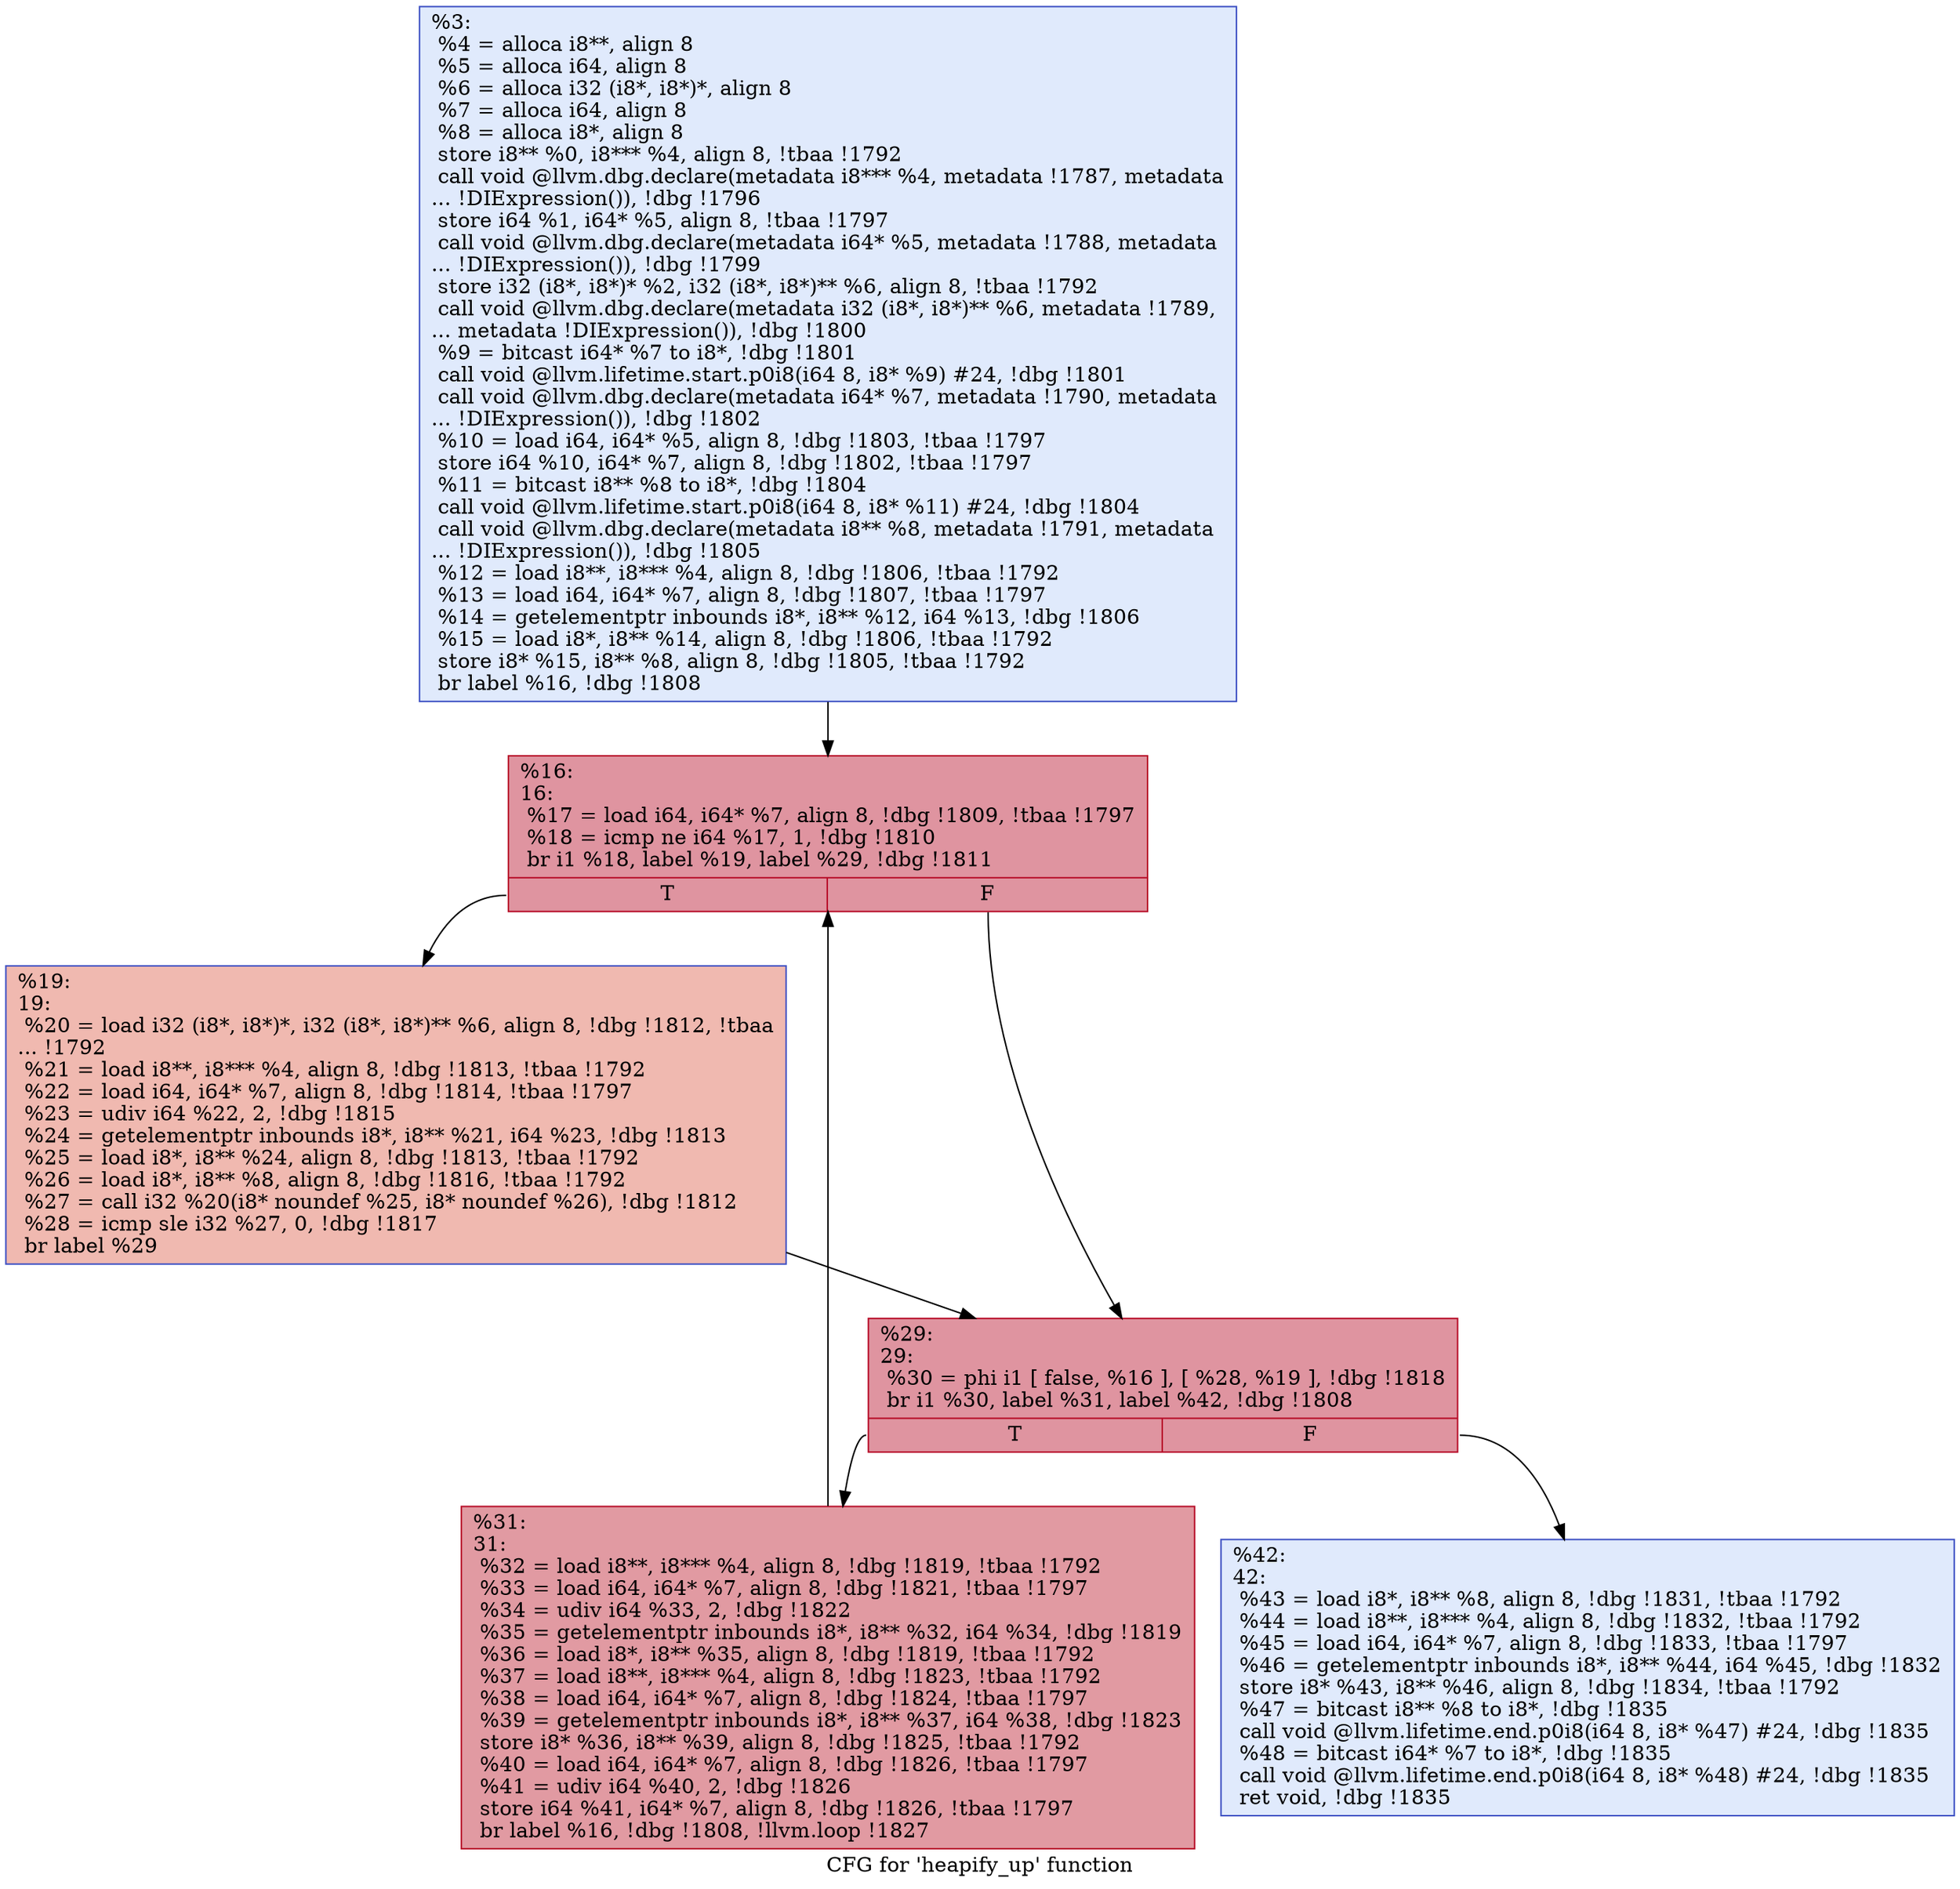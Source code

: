 digraph "CFG for 'heapify_up' function" {
	label="CFG for 'heapify_up' function";

	Node0x26b6550 [shape=record,color="#3d50c3ff", style=filled, fillcolor="#b9d0f970",label="{%3:\l  %4 = alloca i8**, align 8\l  %5 = alloca i64, align 8\l  %6 = alloca i32 (i8*, i8*)*, align 8\l  %7 = alloca i64, align 8\l  %8 = alloca i8*, align 8\l  store i8** %0, i8*** %4, align 8, !tbaa !1792\l  call void @llvm.dbg.declare(metadata i8*** %4, metadata !1787, metadata\l... !DIExpression()), !dbg !1796\l  store i64 %1, i64* %5, align 8, !tbaa !1797\l  call void @llvm.dbg.declare(metadata i64* %5, metadata !1788, metadata\l... !DIExpression()), !dbg !1799\l  store i32 (i8*, i8*)* %2, i32 (i8*, i8*)** %6, align 8, !tbaa !1792\l  call void @llvm.dbg.declare(metadata i32 (i8*, i8*)** %6, metadata !1789,\l... metadata !DIExpression()), !dbg !1800\l  %9 = bitcast i64* %7 to i8*, !dbg !1801\l  call void @llvm.lifetime.start.p0i8(i64 8, i8* %9) #24, !dbg !1801\l  call void @llvm.dbg.declare(metadata i64* %7, metadata !1790, metadata\l... !DIExpression()), !dbg !1802\l  %10 = load i64, i64* %5, align 8, !dbg !1803, !tbaa !1797\l  store i64 %10, i64* %7, align 8, !dbg !1802, !tbaa !1797\l  %11 = bitcast i8** %8 to i8*, !dbg !1804\l  call void @llvm.lifetime.start.p0i8(i64 8, i8* %11) #24, !dbg !1804\l  call void @llvm.dbg.declare(metadata i8** %8, metadata !1791, metadata\l... !DIExpression()), !dbg !1805\l  %12 = load i8**, i8*** %4, align 8, !dbg !1806, !tbaa !1792\l  %13 = load i64, i64* %7, align 8, !dbg !1807, !tbaa !1797\l  %14 = getelementptr inbounds i8*, i8** %12, i64 %13, !dbg !1806\l  %15 = load i8*, i8** %14, align 8, !dbg !1806, !tbaa !1792\l  store i8* %15, i8** %8, align 8, !dbg !1805, !tbaa !1792\l  br label %16, !dbg !1808\l}"];
	Node0x26b6550 -> Node0x26b8b90;
	Node0x26b8b90 [shape=record,color="#b70d28ff", style=filled, fillcolor="#b70d2870",label="{%16:\l16:                                               \l  %17 = load i64, i64* %7, align 8, !dbg !1809, !tbaa !1797\l  %18 = icmp ne i64 %17, 1, !dbg !1810\l  br i1 %18, label %19, label %29, !dbg !1811\l|{<s0>T|<s1>F}}"];
	Node0x26b8b90:s0 -> Node0x26b8be0;
	Node0x26b8b90:s1 -> Node0x26b8c30;
	Node0x26b8be0 [shape=record,color="#3d50c3ff", style=filled, fillcolor="#de614d70",label="{%19:\l19:                                               \l  %20 = load i32 (i8*, i8*)*, i32 (i8*, i8*)** %6, align 8, !dbg !1812, !tbaa\l... !1792\l  %21 = load i8**, i8*** %4, align 8, !dbg !1813, !tbaa !1792\l  %22 = load i64, i64* %7, align 8, !dbg !1814, !tbaa !1797\l  %23 = udiv i64 %22, 2, !dbg !1815\l  %24 = getelementptr inbounds i8*, i8** %21, i64 %23, !dbg !1813\l  %25 = load i8*, i8** %24, align 8, !dbg !1813, !tbaa !1792\l  %26 = load i8*, i8** %8, align 8, !dbg !1816, !tbaa !1792\l  %27 = call i32 %20(i8* noundef %25, i8* noundef %26), !dbg !1812\l  %28 = icmp sle i32 %27, 0, !dbg !1817\l  br label %29\l}"];
	Node0x26b8be0 -> Node0x26b8c30;
	Node0x26b8c30 [shape=record,color="#b70d28ff", style=filled, fillcolor="#b70d2870",label="{%29:\l29:                                               \l  %30 = phi i1 [ false, %16 ], [ %28, %19 ], !dbg !1818\l  br i1 %30, label %31, label %42, !dbg !1808\l|{<s0>T|<s1>F}}"];
	Node0x26b8c30:s0 -> Node0x26b8c80;
	Node0x26b8c30:s1 -> Node0x26b8cd0;
	Node0x26b8c80 [shape=record,color="#b70d28ff", style=filled, fillcolor="#bb1b2c70",label="{%31:\l31:                                               \l  %32 = load i8**, i8*** %4, align 8, !dbg !1819, !tbaa !1792\l  %33 = load i64, i64* %7, align 8, !dbg !1821, !tbaa !1797\l  %34 = udiv i64 %33, 2, !dbg !1822\l  %35 = getelementptr inbounds i8*, i8** %32, i64 %34, !dbg !1819\l  %36 = load i8*, i8** %35, align 8, !dbg !1819, !tbaa !1792\l  %37 = load i8**, i8*** %4, align 8, !dbg !1823, !tbaa !1792\l  %38 = load i64, i64* %7, align 8, !dbg !1824, !tbaa !1797\l  %39 = getelementptr inbounds i8*, i8** %37, i64 %38, !dbg !1823\l  store i8* %36, i8** %39, align 8, !dbg !1825, !tbaa !1792\l  %40 = load i64, i64* %7, align 8, !dbg !1826, !tbaa !1797\l  %41 = udiv i64 %40, 2, !dbg !1826\l  store i64 %41, i64* %7, align 8, !dbg !1826, !tbaa !1797\l  br label %16, !dbg !1808, !llvm.loop !1827\l}"];
	Node0x26b8c80 -> Node0x26b8b90;
	Node0x26b8cd0 [shape=record,color="#3d50c3ff", style=filled, fillcolor="#b9d0f970",label="{%42:\l42:                                               \l  %43 = load i8*, i8** %8, align 8, !dbg !1831, !tbaa !1792\l  %44 = load i8**, i8*** %4, align 8, !dbg !1832, !tbaa !1792\l  %45 = load i64, i64* %7, align 8, !dbg !1833, !tbaa !1797\l  %46 = getelementptr inbounds i8*, i8** %44, i64 %45, !dbg !1832\l  store i8* %43, i8** %46, align 8, !dbg !1834, !tbaa !1792\l  %47 = bitcast i8** %8 to i8*, !dbg !1835\l  call void @llvm.lifetime.end.p0i8(i64 8, i8* %47) #24, !dbg !1835\l  %48 = bitcast i64* %7 to i8*, !dbg !1835\l  call void @llvm.lifetime.end.p0i8(i64 8, i8* %48) #24, !dbg !1835\l  ret void, !dbg !1835\l}"];
}
